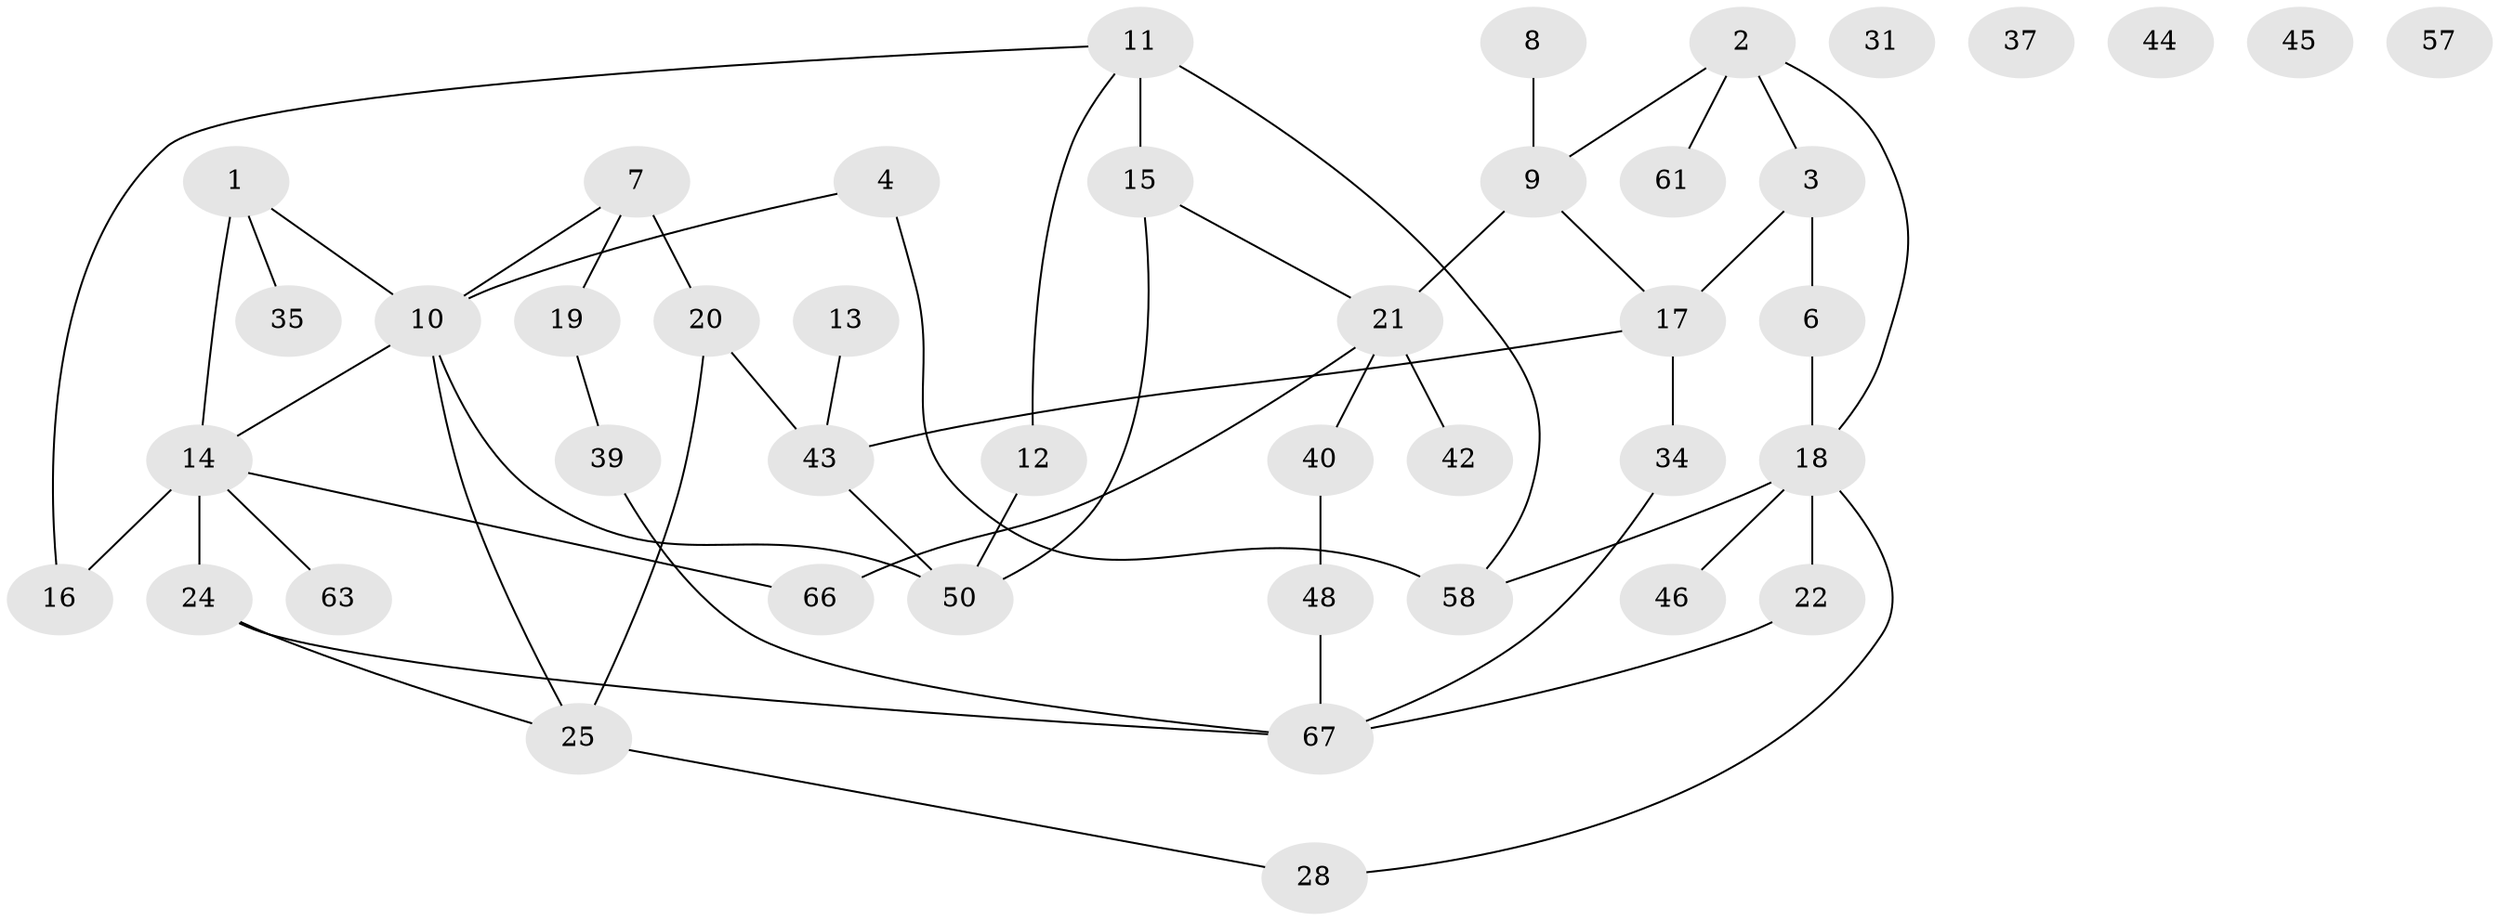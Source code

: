 // original degree distribution, {3: 0.25, 4: 0.16176470588235295, 1: 0.14705882352941177, 2: 0.3088235294117647, 5: 0.04411764705882353, 0: 0.07352941176470588, 6: 0.014705882352941176}
// Generated by graph-tools (version 1.1) at 2025/41/03/06/25 10:41:20]
// undirected, 43 vertices, 54 edges
graph export_dot {
graph [start="1"]
  node [color=gray90,style=filled];
  1 [super="+60"];
  2 [super="+5"];
  3 [super="+27"];
  4 [super="+47"];
  6;
  7 [super="+52"];
  8;
  9 [super="+49"];
  10 [super="+26"];
  11 [super="+23"];
  12 [super="+30"];
  13;
  14 [super="+62"];
  15 [super="+64"];
  16 [super="+33"];
  17 [super="+29"];
  18 [super="+51"];
  19 [super="+56"];
  20 [super="+38"];
  21 [super="+53"];
  22;
  24 [super="+32"];
  25 [super="+41"];
  28 [super="+59"];
  31;
  34;
  35 [super="+36"];
  37;
  39 [super="+65"];
  40;
  42;
  43 [super="+55"];
  44;
  45;
  46;
  48;
  50 [super="+54"];
  57;
  58;
  61;
  63;
  66;
  67 [super="+68"];
  1 -- 14 [weight=2];
  1 -- 10;
  1 -- 35;
  2 -- 18;
  2 -- 61;
  2 -- 9;
  2 -- 3;
  3 -- 17;
  3 -- 6;
  4 -- 58;
  4 -- 10;
  6 -- 18;
  7 -- 10;
  7 -- 19;
  7 -- 20 [weight=2];
  8 -- 9;
  9 -- 17;
  9 -- 21 [weight=2];
  10 -- 25;
  10 -- 14;
  10 -- 50;
  11 -- 15 [weight=2];
  11 -- 16;
  11 -- 58;
  11 -- 12;
  12 -- 50;
  13 -- 43;
  14 -- 66;
  14 -- 63;
  14 -- 24;
  14 -- 16;
  15 -- 50;
  15 -- 21;
  17 -- 43;
  17 -- 34;
  18 -- 22;
  18 -- 58;
  18 -- 46;
  18 -- 28;
  19 -- 39;
  20 -- 43;
  20 -- 25;
  21 -- 42;
  21 -- 66;
  21 -- 40;
  22 -- 67;
  24 -- 67;
  24 -- 25;
  25 -- 28;
  34 -- 67;
  39 -- 67;
  40 -- 48;
  43 -- 50 [weight=2];
  48 -- 67;
}
